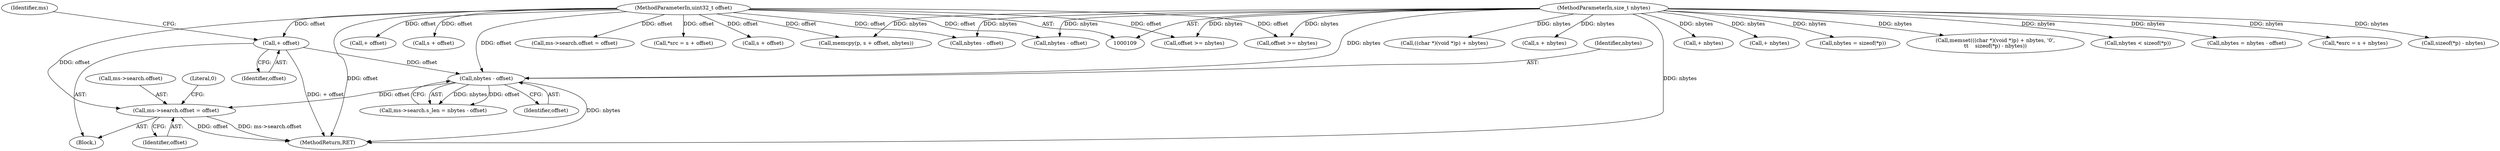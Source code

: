 digraph "0_file_4a284c89d6ef11aca34da65da7d673050a5ea320_3@pointer" {
"1000139" [label="(Call,ms->search.offset = offset)"];
"1000136" [label="(Call,nbytes - offset)"];
"1000116" [label="(MethodParameterIn,size_t nbytes)"];
"1000128" [label="(Call,+ offset)"];
"1000115" [label="(MethodParameterIn,uint32_t offset)"];
"1000383" [label="(Call,memcpy(p, s + offset, nbytes))"];
"1000138" [label="(Identifier,offset)"];
"1000208" [label="(Call,+ nbytes)"];
"1000126" [label="(Block,)"];
"1000413" [label="(MethodReturn,RET)"];
"1000179" [label="(Call,+ nbytes)"];
"1000147" [label="(Literal,0)"];
"1000372" [label="(Call,nbytes - offset)"];
"1000145" [label="(Identifier,offset)"];
"1000177" [label="(Call,+ offset)"];
"1000130" [label="(Call,ms->search.s_len = nbytes - offset)"];
"1000115" [label="(MethodParameterIn,uint32_t offset)"];
"1000140" [label="(Call,ms->search.offset)"];
"1000248" [label="(Call,s + offset)"];
"1000116" [label="(MethodParameterIn,size_t nbytes)"];
"1000129" [label="(Identifier,offset)"];
"1000137" [label="(Identifier,nbytes)"];
"1000376" [label="(Call,nbytes = sizeof(*p))"];
"1000284" [label="(Call,offset >= nbytes)"];
"1000397" [label="(Call,memset(((char *)(void *)p) + nbytes, '\0',\n\t\t    sizeof(*p) - nbytes))"];
"1000390" [label="(Call,nbytes < sizeof(*p))"];
"1000136" [label="(Call,nbytes - offset)"];
"1000133" [label="(Identifier,ms)"];
"1000370" [label="(Call,nbytes = nbytes - offset)"];
"1000139" [label="(Call,ms->search.offset = offset)"];
"1000226" [label="(Call,ms->search.offset = offset)"];
"1000252" [label="(Call,*esrc = s + nbytes)"];
"1000406" [label="(Call,sizeof(*p) - nbytes)"];
"1000398" [label="(Call,((char *)(void *)p) + nbytes)"];
"1000246" [label="(Call,*src = s + offset)"];
"1000348" [label="(Call,offset >= nbytes)"];
"1000254" [label="(Call,s + nbytes)"];
"1000385" [label="(Call,s + offset)"];
"1000128" [label="(Call,+ offset)"];
"1000364" [label="(Call,nbytes - offset)"];
"1000139" -> "1000126"  [label="AST: "];
"1000139" -> "1000145"  [label="CFG: "];
"1000140" -> "1000139"  [label="AST: "];
"1000145" -> "1000139"  [label="AST: "];
"1000147" -> "1000139"  [label="CFG: "];
"1000139" -> "1000413"  [label="DDG: ms->search.offset"];
"1000139" -> "1000413"  [label="DDG: offset"];
"1000136" -> "1000139"  [label="DDG: offset"];
"1000115" -> "1000139"  [label="DDG: offset"];
"1000136" -> "1000130"  [label="AST: "];
"1000136" -> "1000138"  [label="CFG: "];
"1000137" -> "1000136"  [label="AST: "];
"1000138" -> "1000136"  [label="AST: "];
"1000130" -> "1000136"  [label="CFG: "];
"1000136" -> "1000413"  [label="DDG: nbytes"];
"1000136" -> "1000130"  [label="DDG: nbytes"];
"1000136" -> "1000130"  [label="DDG: offset"];
"1000116" -> "1000136"  [label="DDG: nbytes"];
"1000128" -> "1000136"  [label="DDG: offset"];
"1000115" -> "1000136"  [label="DDG: offset"];
"1000116" -> "1000109"  [label="AST: "];
"1000116" -> "1000413"  [label="DDG: nbytes"];
"1000116" -> "1000179"  [label="DDG: nbytes"];
"1000116" -> "1000208"  [label="DDG: nbytes"];
"1000116" -> "1000252"  [label="DDG: nbytes"];
"1000116" -> "1000254"  [label="DDG: nbytes"];
"1000116" -> "1000284"  [label="DDG: nbytes"];
"1000116" -> "1000348"  [label="DDG: nbytes"];
"1000116" -> "1000364"  [label="DDG: nbytes"];
"1000116" -> "1000370"  [label="DDG: nbytes"];
"1000116" -> "1000372"  [label="DDG: nbytes"];
"1000116" -> "1000376"  [label="DDG: nbytes"];
"1000116" -> "1000383"  [label="DDG: nbytes"];
"1000116" -> "1000390"  [label="DDG: nbytes"];
"1000116" -> "1000397"  [label="DDG: nbytes"];
"1000116" -> "1000398"  [label="DDG: nbytes"];
"1000116" -> "1000406"  [label="DDG: nbytes"];
"1000128" -> "1000126"  [label="AST: "];
"1000128" -> "1000129"  [label="CFG: "];
"1000129" -> "1000128"  [label="AST: "];
"1000133" -> "1000128"  [label="CFG: "];
"1000128" -> "1000413"  [label="DDG: + offset"];
"1000115" -> "1000128"  [label="DDG: offset"];
"1000115" -> "1000109"  [label="AST: "];
"1000115" -> "1000413"  [label="DDG: offset"];
"1000115" -> "1000177"  [label="DDG: offset"];
"1000115" -> "1000226"  [label="DDG: offset"];
"1000115" -> "1000246"  [label="DDG: offset"];
"1000115" -> "1000248"  [label="DDG: offset"];
"1000115" -> "1000284"  [label="DDG: offset"];
"1000115" -> "1000348"  [label="DDG: offset"];
"1000115" -> "1000364"  [label="DDG: offset"];
"1000115" -> "1000372"  [label="DDG: offset"];
"1000115" -> "1000383"  [label="DDG: offset"];
"1000115" -> "1000385"  [label="DDG: offset"];
}
